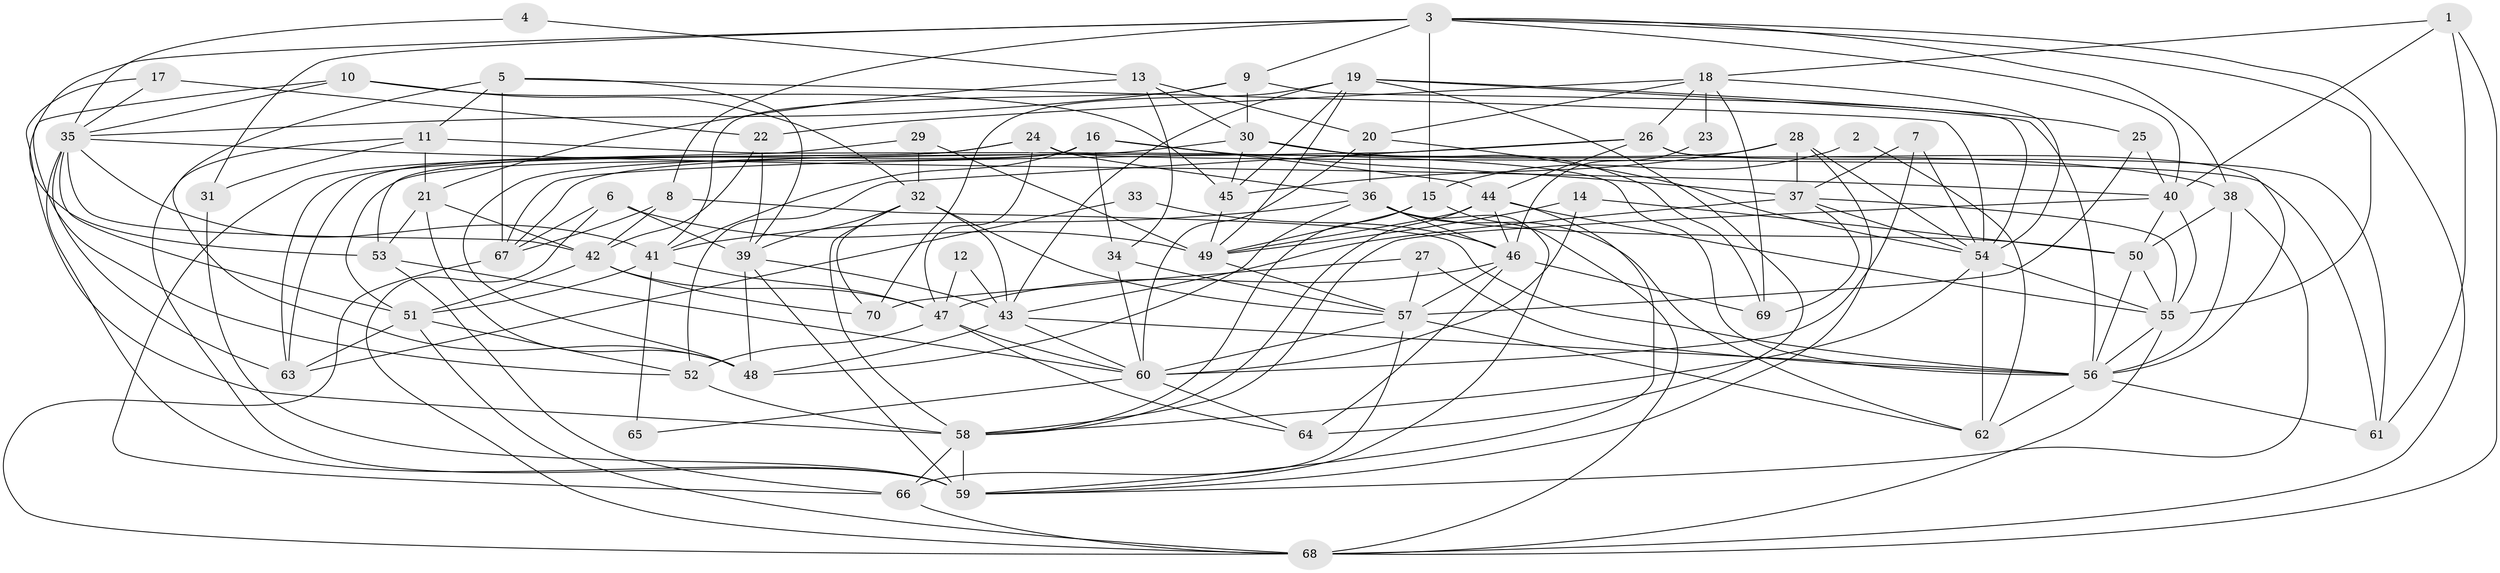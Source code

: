 // original degree distribution, {5: 0.18705035971223022, 4: 0.26618705035971224, 6: 0.07913669064748201, 3: 0.31654676258992803, 2: 0.10071942446043165, 7: 0.02877697841726619, 8: 0.02158273381294964}
// Generated by graph-tools (version 1.1) at 2025/26/03/09/25 03:26:19]
// undirected, 70 vertices, 196 edges
graph export_dot {
graph [start="1"]
  node [color=gray90,style=filled];
  1;
  2;
  3;
  4;
  5;
  6;
  7;
  8;
  9;
  10;
  11;
  12;
  13;
  14;
  15;
  16;
  17;
  18;
  19;
  20;
  21;
  22;
  23;
  24;
  25;
  26;
  27;
  28;
  29;
  30;
  31;
  32;
  33;
  34;
  35;
  36;
  37;
  38;
  39;
  40;
  41;
  42;
  43;
  44;
  45;
  46;
  47;
  48;
  49;
  50;
  51;
  52;
  53;
  54;
  55;
  56;
  57;
  58;
  59;
  60;
  61;
  62;
  63;
  64;
  65;
  66;
  67;
  68;
  69;
  70;
  1 -- 18 [weight=1.0];
  1 -- 40 [weight=1.0];
  1 -- 61 [weight=1.0];
  1 -- 68 [weight=1.0];
  2 -- 15 [weight=1.0];
  2 -- 62 [weight=1.0];
  3 -- 8 [weight=1.0];
  3 -- 9 [weight=1.0];
  3 -- 15 [weight=1.0];
  3 -- 31 [weight=1.0];
  3 -- 38 [weight=1.0];
  3 -- 40 [weight=1.0];
  3 -- 53 [weight=1.0];
  3 -- 55 [weight=1.0];
  3 -- 68 [weight=1.0];
  4 -- 13 [weight=1.0];
  4 -- 35 [weight=1.0];
  5 -- 11 [weight=1.0];
  5 -- 39 [weight=1.0];
  5 -- 48 [weight=1.0];
  5 -- 54 [weight=1.0];
  5 -- 67 [weight=1.0];
  6 -- 39 [weight=1.0];
  6 -- 49 [weight=1.0];
  6 -- 67 [weight=1.0];
  6 -- 68 [weight=1.0];
  7 -- 37 [weight=1.0];
  7 -- 54 [weight=1.0];
  7 -- 60 [weight=1.0];
  8 -- 42 [weight=1.0];
  8 -- 56 [weight=2.0];
  8 -- 67 [weight=1.0];
  9 -- 30 [weight=1.0];
  9 -- 35 [weight=1.0];
  9 -- 41 [weight=1.0];
  9 -- 54 [weight=1.0];
  10 -- 32 [weight=1.0];
  10 -- 35 [weight=1.0];
  10 -- 45 [weight=1.0];
  10 -- 52 [weight=1.0];
  11 -- 21 [weight=1.0];
  11 -- 31 [weight=1.0];
  11 -- 56 [weight=1.0];
  11 -- 59 [weight=1.0];
  12 -- 43 [weight=2.0];
  12 -- 47 [weight=1.0];
  13 -- 20 [weight=1.0];
  13 -- 21 [weight=1.0];
  13 -- 30 [weight=1.0];
  13 -- 34 [weight=1.0];
  14 -- 49 [weight=1.0];
  14 -- 50 [weight=2.0];
  14 -- 60 [weight=1.0];
  15 -- 49 [weight=1.0];
  15 -- 58 [weight=1.0];
  15 -- 68 [weight=1.0];
  16 -- 34 [weight=1.0];
  16 -- 37 [weight=1.0];
  16 -- 41 [weight=1.0];
  16 -- 44 [weight=1.0];
  16 -- 51 [weight=1.0];
  16 -- 63 [weight=1.0];
  17 -- 22 [weight=2.0];
  17 -- 35 [weight=1.0];
  17 -- 58 [weight=1.0];
  18 -- 20 [weight=1.0];
  18 -- 22 [weight=1.0];
  18 -- 23 [weight=1.0];
  18 -- 26 [weight=1.0];
  18 -- 54 [weight=1.0];
  18 -- 69 [weight=1.0];
  19 -- 25 [weight=1.0];
  19 -- 43 [weight=1.0];
  19 -- 45 [weight=1.0];
  19 -- 49 [weight=1.0];
  19 -- 56 [weight=2.0];
  19 -- 64 [weight=1.0];
  19 -- 70 [weight=1.0];
  20 -- 36 [weight=1.0];
  20 -- 54 [weight=1.0];
  20 -- 60 [weight=1.0];
  21 -- 42 [weight=1.0];
  21 -- 48 [weight=1.0];
  21 -- 53 [weight=1.0];
  22 -- 39 [weight=1.0];
  22 -- 42 [weight=1.0];
  23 -- 46 [weight=1.0];
  24 -- 36 [weight=1.0];
  24 -- 47 [weight=1.0];
  24 -- 61 [weight=1.0];
  24 -- 63 [weight=1.0];
  24 -- 66 [weight=1.0];
  25 -- 40 [weight=1.0];
  25 -- 57 [weight=1.0];
  26 -- 44 [weight=1.0];
  26 -- 52 [weight=1.0];
  26 -- 56 [weight=1.0];
  26 -- 61 [weight=1.0];
  26 -- 67 [weight=1.0];
  27 -- 56 [weight=1.0];
  27 -- 57 [weight=1.0];
  27 -- 70 [weight=1.0];
  28 -- 37 [weight=1.0];
  28 -- 45 [weight=1.0];
  28 -- 54 [weight=1.0];
  28 -- 59 [weight=1.0];
  28 -- 67 [weight=2.0];
  29 -- 32 [weight=1.0];
  29 -- 49 [weight=1.0];
  29 -- 53 [weight=1.0];
  30 -- 38 [weight=1.0];
  30 -- 45 [weight=1.0];
  30 -- 48 [weight=1.0];
  30 -- 69 [weight=1.0];
  31 -- 59 [weight=1.0];
  32 -- 39 [weight=1.0];
  32 -- 43 [weight=1.0];
  32 -- 57 [weight=2.0];
  32 -- 58 [weight=1.0];
  32 -- 70 [weight=1.0];
  33 -- 46 [weight=1.0];
  33 -- 63 [weight=2.0];
  34 -- 57 [weight=2.0];
  34 -- 60 [weight=1.0];
  35 -- 40 [weight=1.0];
  35 -- 41 [weight=1.0];
  35 -- 42 [weight=1.0];
  35 -- 51 [weight=1.0];
  35 -- 59 [weight=2.0];
  35 -- 63 [weight=1.0];
  36 -- 41 [weight=1.0];
  36 -- 46 [weight=1.0];
  36 -- 48 [weight=1.0];
  36 -- 50 [weight=1.0];
  36 -- 59 [weight=1.0];
  36 -- 62 [weight=1.0];
  37 -- 43 [weight=1.0];
  37 -- 54 [weight=1.0];
  37 -- 55 [weight=1.0];
  37 -- 69 [weight=1.0];
  38 -- 50 [weight=1.0];
  38 -- 56 [weight=1.0];
  38 -- 59 [weight=1.0];
  39 -- 43 [weight=1.0];
  39 -- 48 [weight=1.0];
  39 -- 59 [weight=1.0];
  40 -- 50 [weight=1.0];
  40 -- 55 [weight=1.0];
  40 -- 58 [weight=1.0];
  41 -- 47 [weight=1.0];
  41 -- 51 [weight=1.0];
  41 -- 65 [weight=2.0];
  42 -- 47 [weight=1.0];
  42 -- 51 [weight=1.0];
  42 -- 70 [weight=1.0];
  43 -- 48 [weight=1.0];
  43 -- 56 [weight=1.0];
  43 -- 60 [weight=1.0];
  44 -- 46 [weight=1.0];
  44 -- 49 [weight=1.0];
  44 -- 55 [weight=1.0];
  44 -- 58 [weight=1.0];
  44 -- 59 [weight=1.0];
  45 -- 49 [weight=1.0];
  46 -- 47 [weight=1.0];
  46 -- 57 [weight=1.0];
  46 -- 64 [weight=1.0];
  46 -- 69 [weight=1.0];
  47 -- 52 [weight=1.0];
  47 -- 60 [weight=1.0];
  47 -- 64 [weight=1.0];
  49 -- 57 [weight=1.0];
  50 -- 55 [weight=1.0];
  50 -- 56 [weight=2.0];
  51 -- 52 [weight=1.0];
  51 -- 63 [weight=1.0];
  51 -- 68 [weight=1.0];
  52 -- 58 [weight=1.0];
  53 -- 60 [weight=1.0];
  53 -- 66 [weight=1.0];
  54 -- 55 [weight=1.0];
  54 -- 58 [weight=1.0];
  54 -- 62 [weight=1.0];
  55 -- 56 [weight=1.0];
  55 -- 68 [weight=1.0];
  56 -- 61 [weight=1.0];
  56 -- 62 [weight=1.0];
  57 -- 60 [weight=1.0];
  57 -- 62 [weight=1.0];
  57 -- 66 [weight=1.0];
  58 -- 59 [weight=1.0];
  58 -- 66 [weight=1.0];
  60 -- 64 [weight=1.0];
  60 -- 65 [weight=1.0];
  66 -- 68 [weight=1.0];
  67 -- 68 [weight=1.0];
}
